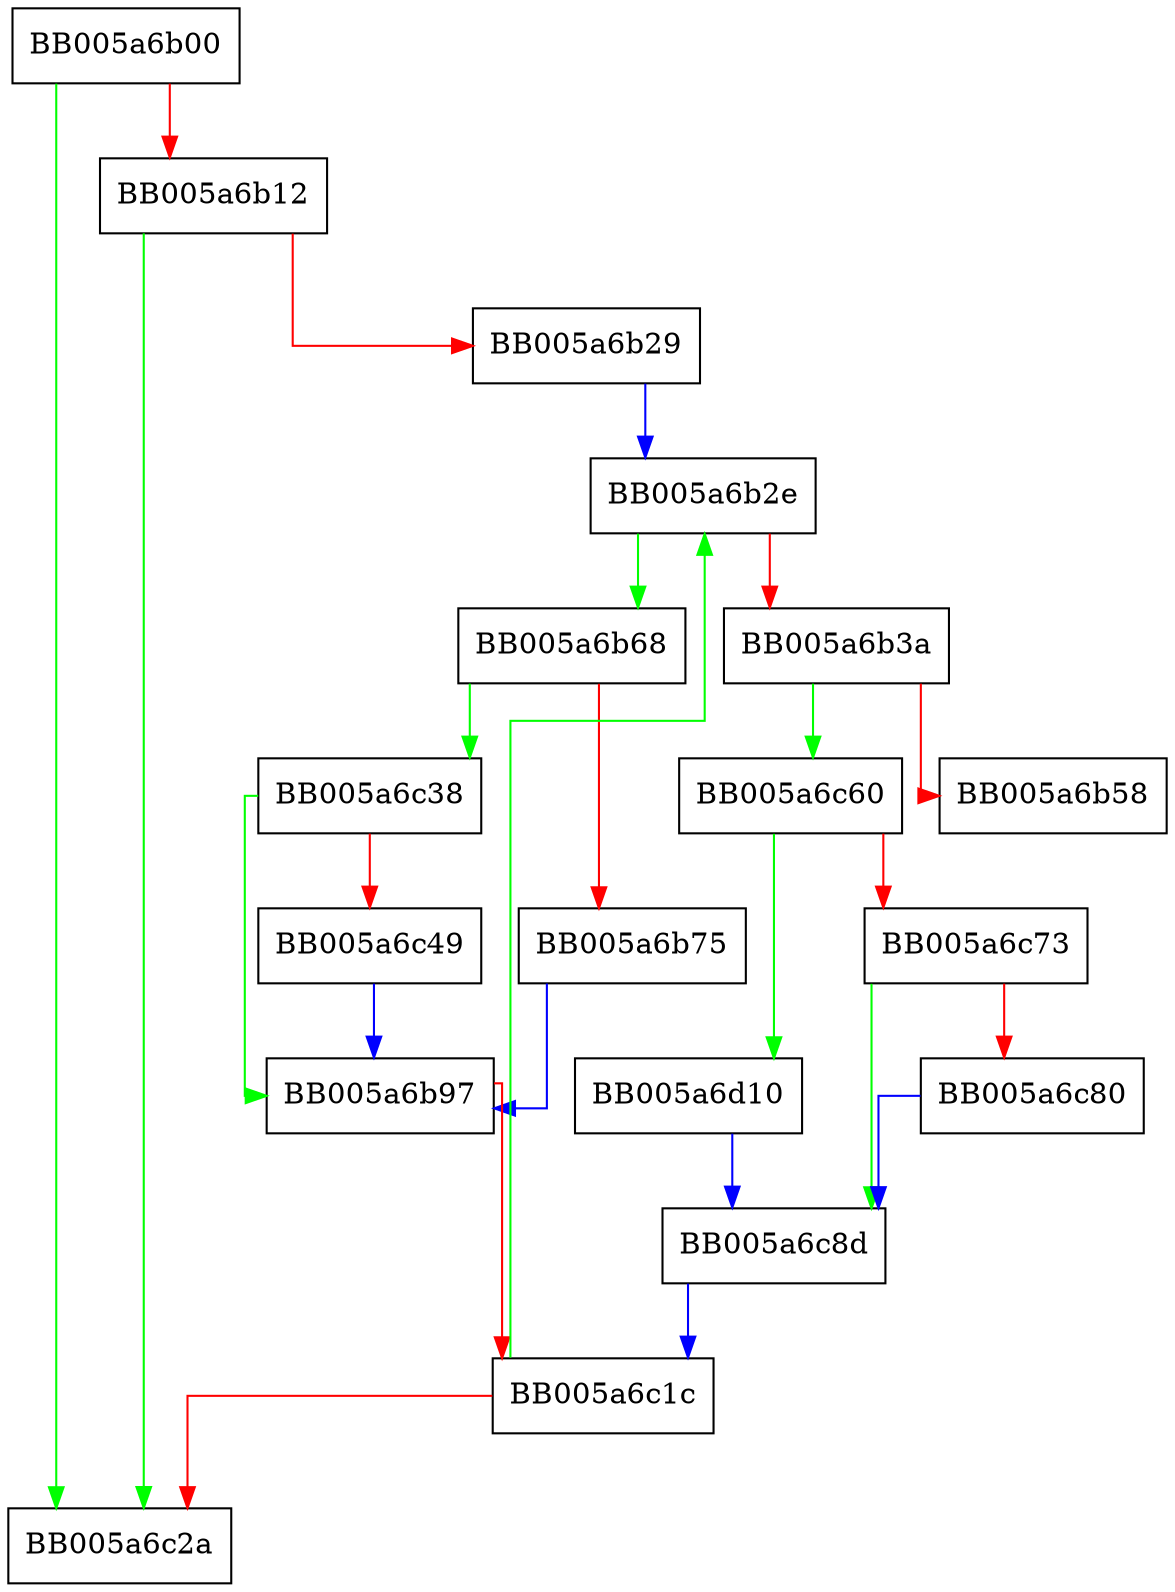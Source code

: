 digraph ERR_peek_error {
  node [shape="box"];
  graph [splines=ortho];
  BB005a6b00 -> BB005a6c2a [color="green"];
  BB005a6b00 -> BB005a6b12 [color="red"];
  BB005a6b12 -> BB005a6c2a [color="green"];
  BB005a6b12 -> BB005a6b29 [color="red"];
  BB005a6b29 -> BB005a6b2e [color="blue"];
  BB005a6b2e -> BB005a6b68 [color="green"];
  BB005a6b2e -> BB005a6b3a [color="red"];
  BB005a6b3a -> BB005a6c60 [color="green"];
  BB005a6b3a -> BB005a6b58 [color="red"];
  BB005a6b68 -> BB005a6c38 [color="green"];
  BB005a6b68 -> BB005a6b75 [color="red"];
  BB005a6b75 -> BB005a6b97 [color="blue"];
  BB005a6b97 -> BB005a6c1c [color="red"];
  BB005a6c1c -> BB005a6b2e [color="green"];
  BB005a6c1c -> BB005a6c2a [color="red"];
  BB005a6c38 -> BB005a6b97 [color="green"];
  BB005a6c38 -> BB005a6c49 [color="red"];
  BB005a6c49 -> BB005a6b97 [color="blue"];
  BB005a6c60 -> BB005a6d10 [color="green"];
  BB005a6c60 -> BB005a6c73 [color="red"];
  BB005a6c73 -> BB005a6c8d [color="green"];
  BB005a6c73 -> BB005a6c80 [color="red"];
  BB005a6c80 -> BB005a6c8d [color="blue"];
  BB005a6c8d -> BB005a6c1c [color="blue"];
  BB005a6d10 -> BB005a6c8d [color="blue"];
}